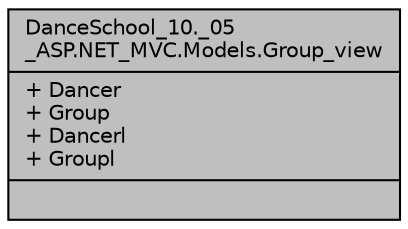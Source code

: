 digraph "DanceSchool_10._05_ASP.NET_MVC.Models.Group_view"
{
 // INTERACTIVE_SVG=YES
 // LATEX_PDF_SIZE
  edge [fontname="Helvetica",fontsize="10",labelfontname="Helvetica",labelfontsize="10"];
  node [fontname="Helvetica",fontsize="10",shape=record];
  Node1 [label="{DanceSchool_10._05\l_ASP.NET_MVC.Models.Group_view\n|+ Dancer\l+ Group\l+ Dancerl\l+ Groupl\l|}",height=0.2,width=0.4,color="black", fillcolor="grey75", style="filled", fontcolor="black",tooltip=" "];
}
